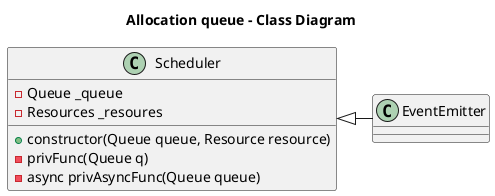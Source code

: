 @startuml
title Allocation queue - Class Diagram

class Scheduler {
    +constructor(Queue queue, Resource resource)
    -privFunc(Queue q)
    -async privAsyncFunc(Queue queue)
    -Queue _queue
    -Resources _resoures
}

EventEmitter -left-|> Scheduler
@enduml
